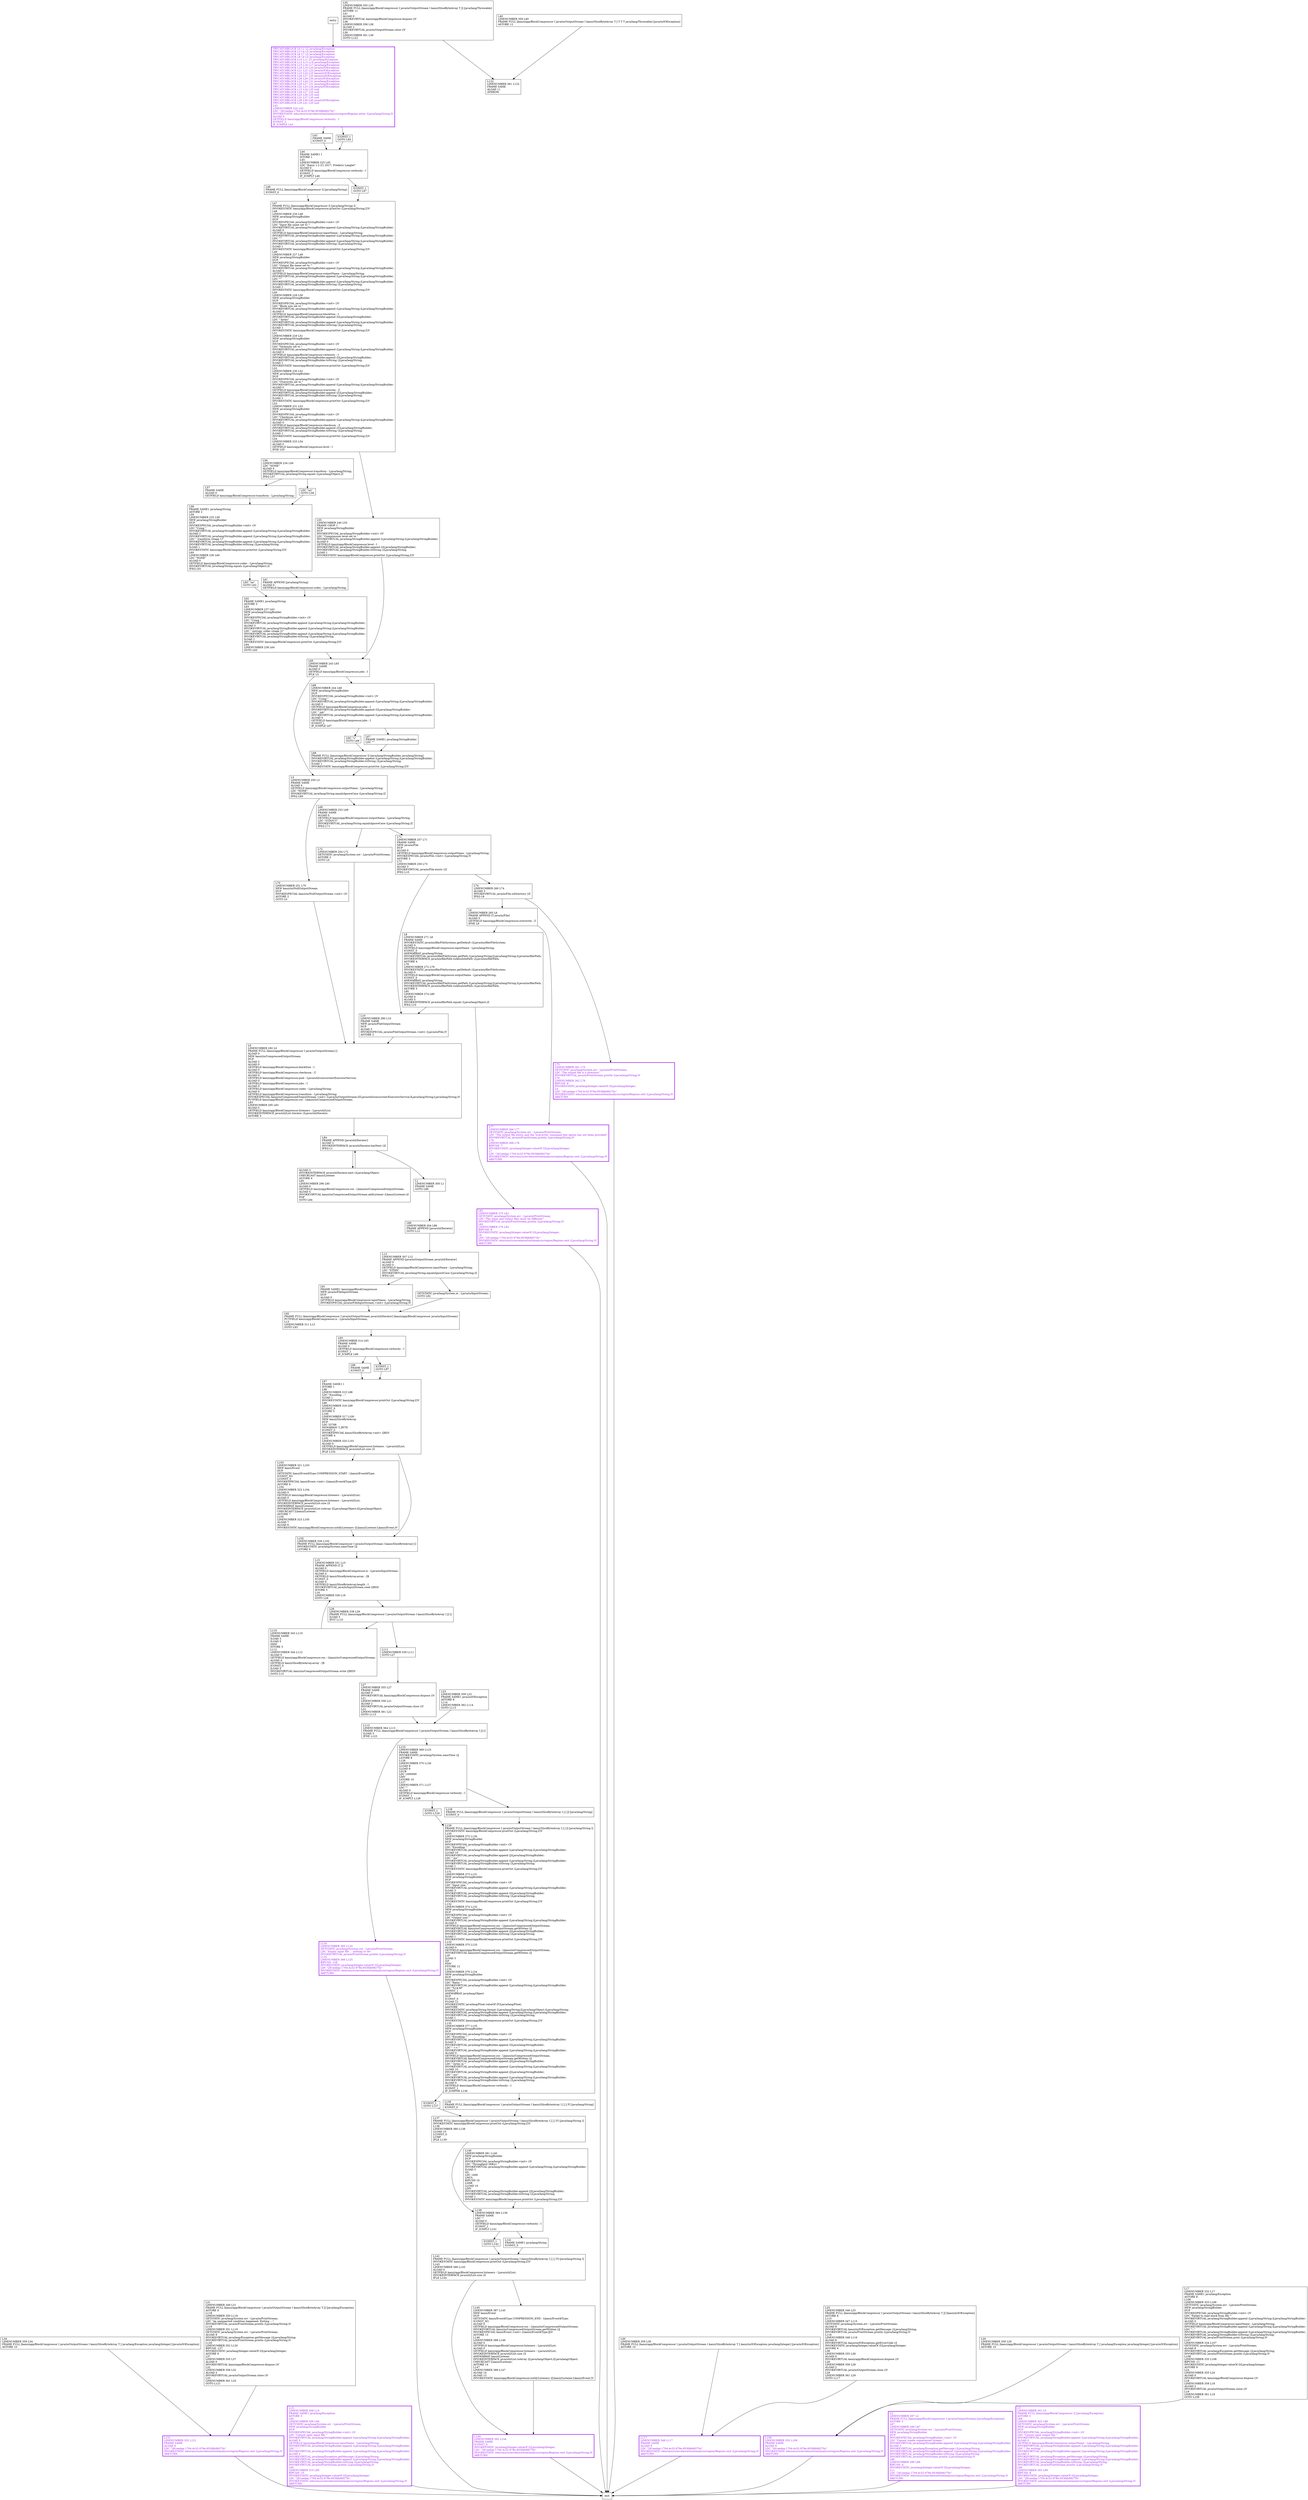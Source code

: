 digraph call {
node [shape=record];
116665867 [label="L93\lLINENUMBER 314 L93\lFRAME SAME\lALOAD 0\lGETFIELD kanzi/app/BlockCompressor.verbosity : I\lICONST_1\lIF_ICMPLE L96\l"];
982090431 [label="ICONST_1\lGOTO L129\l"];
416364735 [label="L57\lFRAME SAME\lALOAD 0\lGETFIELD kanzi/app/BlockCompressor.transform : Ljava/lang/String;\l"];
2135217457 [label="L58\lFRAME SAME1 java/lang/String\lASTORE 2\lL59\lLINENUMBER 235 L59\lNEW java/lang/StringBuilder\lDUP\lINVOKESPECIAL java/lang/StringBuilder.\<init\> ()V\lLDC \"Using \"\lINVOKEVIRTUAL java/lang/StringBuilder.append (Ljava/lang/String;)Ljava/lang/StringBuilder;\lALOAD 2\lINVOKEVIRTUAL java/lang/StringBuilder.append (Ljava/lang/String;)Ljava/lang/StringBuilder;\lLDC \" transform (stage 1)\"\lINVOKEVIRTUAL java/lang/StringBuilder.append (Ljava/lang/String;)Ljava/lang/StringBuilder;\lINVOKEVIRTUAL java/lang/StringBuilder.toString ()Ljava/lang/String;\lILOAD 1\lINVOKESTATIC kanzi/app/BlockCompressor.printOut (Ljava/lang/String;Z)V\lL60\lLINENUMBER 236 L60\lLDC \"NONE\"\lALOAD 0\lGETFIELD kanzi/app/BlockCompressor.codec : Ljava/lang/String;\lINVOKEVIRTUAL java/lang/String.equals (Ljava/lang/Object;)Z\lIFEQ L61\l"];
1427368646 [label="L91\lFRAME SAME1 kanzi/app/BlockCompressor\lNEW java/io/FileInputStream\lDUP\lALOAD 0\lGETFIELD kanzi/app/BlockCompressor.inputName : Ljava/lang/String;\lINVOKESPECIAL java/io/FileInputStream.\<init\> (Ljava/lang/String;)V\l"];
471392230 [label="LDC \"s\"\lGOTO L68\l"];
135089700 [label="L129\lFRAME FULL [kanzi/app/BlockCompressor I java/io/OutputStream I kanzi/SliceByteArray I J J J] [java/lang/String I]\lINVOKESTATIC kanzi/app/BlockCompressor.printOut (Ljava/lang/String;Z)V\lL130\lLINENUMBER 372 L130\lNEW java/lang/StringBuilder\lDUP\lINVOKESPECIAL java/lang/StringBuilder.\<init\> ()V\lLDC \"Encoding:          \"\lINVOKEVIRTUAL java/lang/StringBuilder.append (Ljava/lang/String;)Ljava/lang/StringBuilder;\lLLOAD 10\lINVOKEVIRTUAL java/lang/StringBuilder.append (J)Ljava/lang/StringBuilder;\lLDC \" ms\"\lINVOKEVIRTUAL java/lang/StringBuilder.append (Ljava/lang/String;)Ljava/lang/StringBuilder;\lINVOKEVIRTUAL java/lang/StringBuilder.toString ()Ljava/lang/String;\lILOAD 1\lINVOKESTATIC kanzi/app/BlockCompressor.printOut (Ljava/lang/String;Z)V\lL131\lLINENUMBER 373 L131\lNEW java/lang/StringBuilder\lDUP\lINVOKESPECIAL java/lang/StringBuilder.\<init\> ()V\lLDC \"Input size:        \"\lINVOKEVIRTUAL java/lang/StringBuilder.append (Ljava/lang/String;)Ljava/lang/StringBuilder;\lILOAD 3\lINVOKEVIRTUAL java/lang/StringBuilder.append (I)Ljava/lang/StringBuilder;\lINVOKEVIRTUAL java/lang/StringBuilder.toString ()Ljava/lang/String;\lILOAD 1\lINVOKESTATIC kanzi/app/BlockCompressor.printOut (Ljava/lang/String;Z)V\lL132\lLINENUMBER 374 L132\lNEW java/lang/StringBuilder\lDUP\lINVOKESPECIAL java/lang/StringBuilder.\<init\> ()V\lLDC \"Output size:       \"\lINVOKEVIRTUAL java/lang/StringBuilder.append (Ljava/lang/String;)Ljava/lang/StringBuilder;\lALOAD 0\lGETFIELD kanzi/app/BlockCompressor.cos : Lkanzi/io/CompressedOutputStream;\lINVOKEVIRTUAL kanzi/io/CompressedOutputStream.getWritten ()J\lINVOKEVIRTUAL java/lang/StringBuilder.append (J)Ljava/lang/StringBuilder;\lINVOKEVIRTUAL java/lang/StringBuilder.toString ()Ljava/lang/String;\lILOAD 1\lINVOKESTATIC kanzi/app/BlockCompressor.printOut (Ljava/lang/String;Z)V\lL133\lLINENUMBER 375 L133\lALOAD 0\lGETFIELD kanzi/app/BlockCompressor.cos : Lkanzi/io/CompressedOutputStream;\lINVOKEVIRTUAL kanzi/io/CompressedOutputStream.getWritten ()J\lL2F\lILOAD 3\lI2F\lFDIV\lFSTORE 12\lL134\lLINENUMBER 376 L134\lNEW java/lang/StringBuilder\lDUP\lINVOKESPECIAL java/lang/StringBuilder.\<init\> ()V\lLDC \"Ratio:             \"\lINVOKEVIRTUAL java/lang/StringBuilder.append (Ljava/lang/String;)Ljava/lang/StringBuilder;\lLDC \"%1$.6f\"\lICONST_1\lANEWARRAY java/lang/Object\lDUP\lICONST_0\lFLOAD 12\lINVOKESTATIC java/lang/Float.valueOf (F)Ljava/lang/Float;\lAASTORE\lINVOKESTATIC java/lang/String.format (Ljava/lang/String;[Ljava/lang/Object;)Ljava/lang/String;\lINVOKEVIRTUAL java/lang/StringBuilder.append (Ljava/lang/String;)Ljava/lang/StringBuilder;\lINVOKEVIRTUAL java/lang/StringBuilder.toString ()Ljava/lang/String;\lILOAD 1\lINVOKESTATIC kanzi/app/BlockCompressor.printOut (Ljava/lang/String;Z)V\lL135\lLINENUMBER 377 L135\lNEW java/lang/StringBuilder\lDUP\lINVOKESPECIAL java/lang/StringBuilder.\<init\> ()V\lLDC \"Encoding: \"\lINVOKEVIRTUAL java/lang/StringBuilder.append (Ljava/lang/String;)Ljava/lang/StringBuilder;\lILOAD 3\lINVOKEVIRTUAL java/lang/StringBuilder.append (I)Ljava/lang/StringBuilder;\lLDC \" =\> \"\lINVOKEVIRTUAL java/lang/StringBuilder.append (Ljava/lang/String;)Ljava/lang/StringBuilder;\lALOAD 0\lGETFIELD kanzi/app/BlockCompressor.cos : Lkanzi/io/CompressedOutputStream;\lINVOKEVIRTUAL kanzi/io/CompressedOutputStream.getWritten ()J\lINVOKEVIRTUAL java/lang/StringBuilder.append (J)Ljava/lang/StringBuilder;\lLDC \" bytes in \"\lINVOKEVIRTUAL java/lang/StringBuilder.append (Ljava/lang/String;)Ljava/lang/StringBuilder;\lLLOAD 10\lINVOKEVIRTUAL java/lang/StringBuilder.append (J)Ljava/lang/StringBuilder;\lLDC \" ms\"\lINVOKEVIRTUAL java/lang/StringBuilder.append (Ljava/lang/String;)Ljava/lang/StringBuilder;\lINVOKEVIRTUAL java/lang/StringBuilder.toString ()Ljava/lang/String;\lALOAD 0\lGETFIELD kanzi/app/BlockCompressor.verbosity : I\lICONST_1\lIF_ICMPNE L136\l"];
465651678 [label="L124\lLINENUMBER 365 L124\lGETSTATIC java/lang/System.out : Ljava/io/PrintStream;\lLDC \"Empty input file ... nothing to do\"\lINVOKEVIRTUAL java/io/PrintStream.println (Ljava/lang/String;)V\lL125\lLINENUMBER 366 L125\lBIPUSH -128\lINVOKESTATIC java/lang/Integer.valueOf (I)Ljava/lang/Integer;\lLDC \"281eedaa-1704-4c32-978e-953fdb99270c\"\lINVOKESTATIC edu/cmu/cs/mvelezce/tool/analysis/region/Regions.exit (Ljava/lang/String;)V\lARETURN\l"];
845741647 [label="L6\lLINENUMBER 265 L6\lFRAME APPEND [T java/io/File]\lALOAD 0\lGETFIELD kanzi/app/BlockCompressor.overwrite : Z\lIFNE L8\l"];
576453194 [label="L10\lLINENUMBER 280 L10\lFRAME SAME\lNEW java/io/FileOutputStream\lDUP\lALOAD 3\lINVOKESPECIAL java/io/FileOutputStream.\<init\> (Ljava/io/File;)V\lASTORE 2\l"];
924714355 [label="L86\lLINENUMBER 304 L86\lFRAME APPEND [java/util/Iterator]\lGOTO L12\l"];
1671510498 [label="L144\lLINENUMBER 392 L144\lFRAME SAME\lICONST_0\lINVOKESTATIC java/lang/Integer.valueOf (I)Ljava/lang/Integer;\lLDC \"281eedaa-1704-4c32-978e-953fdb99270c\"\lINVOKESTATIC edu/cmu/cs/mvelezce/tool/analysis/region/Regions.exit (Ljava/lang/String;)V\lARETURN\l"];
579499516 [label="L8\lLINENUMBER 271 L8\lFRAME SAME\lINVOKESTATIC java/nio/file/FileSystems.getDefault ()Ljava/nio/file/FileSystem;\lALOAD 0\lGETFIELD kanzi/app/BlockCompressor.inputName : Ljava/lang/String;\lICONST_0\lANEWARRAY java/lang/String\lINVOKEVIRTUAL java/nio/file/FileSystem.getPath (Ljava/lang/String;[Ljava/lang/String;)Ljava/nio/file/Path;\lINVOKEINTERFACE java/nio/file/Path.toAbsolutePath ()Ljava/nio/file/Path;\lASTORE 4\lL79\lLINENUMBER 272 L79\lINVOKESTATIC java/nio/file/FileSystems.getDefault ()Ljava/nio/file/FileSystem;\lALOAD 0\lGETFIELD kanzi/app/BlockCompressor.outputName : Ljava/lang/String;\lICONST_0\lANEWARRAY java/lang/String\lINVOKEVIRTUAL java/nio/file/FileSystem.getPath (Ljava/lang/String;[Ljava/lang/String;)Ljava/nio/file/Path;\lINVOKEINTERFACE java/nio/file/Path.toAbsolutePath ()Ljava/nio/file/Path;\lASTORE 5\lL80\lLINENUMBER 274 L80\lALOAD 4\lALOAD 5\lINVOKEINTERFACE java/nio/file/Path.equals (Ljava/lang/Object;)Z\lIFEQ L10\l"];
416196287 [label="L72\lLINENUMBER 254 L72\lGETSTATIC java/lang/System.out : Ljava/io/PrintStream;\lASTORE 2\lGOTO L0\l"];
1284531423 [label="L110\lLINENUMBER 343 L110\lFRAME SAME\lILOAD 3\lILOAD 5\lIADD\lISTORE 3\lL112\lLINENUMBER 344 L112\lALOAD 0\lGETFIELD kanzi/app/BlockCompressor.cos : Lkanzi/io/CompressedOutputStream;\lALOAD 4\lGETFIELD kanzi/SliceByteArray.array : [B\lICONST_0\lILOAD 5\lINVOKEVIRTUAL kanzi/io/CompressedOutputStream.write ([BII)V\lGOTO L15\l"];
1024242807 [label="L43\lFRAME SAME\lICONST_0\l"];
1110380572 [label="L70\lLINENUMBER 251 L70\lNEW kanzi/io/NullOutputStream\lDUP\lINVOKESPECIAL kanzi/io/NullOutputStream.\<init\> ()V\lASTORE 2\lGOTO L0\l"];
979544456 [label="L121\lLINENUMBER 352 L121\lFRAME SAME\lALOAD 9\lLDC \"281eedaa-1704-4c32-978e-953fdb99270c\"\lINVOKESTATIC edu/cmu/cs/mvelezce/tool/analysis/region/Regions.exit (Ljava/lang/String;)V\lARETURN\l"];
1285543207 [label="L123\lLINENUMBER 369 L123\lFRAME SAME\lINVOKESTATIC java/lang/System.nanoTime ()J\lLSTORE 8\lL126\lLINENUMBER 370 L126\lLLOAD 8\lLLOAD 6\lLSUB\lLDC 1000000\lLDIV\lLSTORE 10\lL127\lLINENUMBER 371 L127\lLDC \"\"\lALOAD 0\lGETFIELD kanzi/app/BlockCompressor.verbosity : I\lICONST_1\lIF_ICMPLT L128\l"];
1772839097 [label="L142\lFRAME FULL [kanzi/app/BlockCompressor I java/io/OutputStream I kanzi/SliceByteArray I J J J F] [java/lang/String I]\lINVOKESTATIC kanzi/app/BlockCompressor.printOut (Ljava/lang/String;Z)V\lL143\lLINENUMBER 386 L143\lALOAD 0\lGETFIELD kanzi/app/BlockCompressor.listeners : Ljava/util/List;\lINVOKEINTERFACE java/util/List.size ()I\lIFLE L144\l"];
361646664 [label="L103\lLINENUMBER 321 L103\lNEW kanzi/Event\lDUP\lGETSTATIC kanzi/Event$Type.COMPRESSION_START : Lkanzi/Event$Type;\lICONST_M1\lLCONST_0\lINVOKESPECIAL kanzi/Event.\<init\> (Lkanzi/Event$Type;IJ)V\lASTORE 6\lL104\lLINENUMBER 322 L104\lALOAD 0\lGETFIELD kanzi/app/BlockCompressor.listeners : Ljava/util/List;\lALOAD 0\lGETFIELD kanzi/app/BlockCompressor.listeners : Ljava/util/List;\lINVOKEINTERFACE java/util/List.size ()I\lANEWARRAY kanzi/Listener\lINVOKEINTERFACE java/util/List.toArray ([Ljava/lang/Object;)[Ljava/lang/Object;\lCHECKCAST [Lkanzi/Listener;\lASTORE 7\lL105\lLINENUMBER 323 L105\lALOAD 7\lALOAD 6\lINVOKESTATIC kanzi/app/BlockCompressor.notifyListeners ([Lkanzi/Listener;Lkanzi/Event;)V\l"];
2079051927 [label="L69\lLINENUMBER 253 L69\lFRAME SAME\lALOAD 0\lGETFIELD kanzi/app/BlockCompressor.outputName : Ljava/lang/String;\lLDC \"STDOUT\"\lINVOKEVIRTUAL java/lang/String.equalsIgnoreCase (Ljava/lang/String;)Z\lIFEQ L71\l"];
1765132220 [label="L56\lLINENUMBER 234 L56\lLDC \"NONE\"\lALOAD 0\lGETFIELD kanzi/app/BlockCompressor.transform : Ljava/lang/String;\lINVOKEVIRTUAL java/lang/String.equals (Ljava/lang/Object;)Z\lIFEQ L57\l"];
880122156 [label="ICONST_1\lGOTO L44\l"];
1032103664 [label="L71\lLINENUMBER 257 L71\lFRAME SAME\lNEW java/io/File\lDUP\lALOAD 0\lGETFIELD kanzi/app/BlockCompressor.outputName : Ljava/lang/String;\lINVOKESPECIAL java/io/File.\<init\> (Ljava/lang/String;)V\lASTORE 3\lL73\lLINENUMBER 259 L73\lALOAD 3\lINVOKEVIRTUAL java/io/File.exists ()Z\lIFEQ L10\l"];
1200196520 [label="L96\lFRAME SAME\lICONST_0\l"];
687399616 [label="L44\lFRAME SAME1 I\lISTORE 1\lL45\lLINENUMBER 225 L45\lLDC \"Kanzi 1.2 (C) 2017,  Frederic Langlet\"\lALOAD 0\lGETFIELD kanzi/app/BlockCompressor.verbosity : I\lICONST_1\lIF_ICMPLT L46\l"];
942805001 [label="L3\lLINENUMBER 250 L3\lFRAME SAME\lALOAD 0\lGETFIELD kanzi/app/BlockCompressor.outputName : Ljava/lang/String;\lLDC \"NONE\"\lINVOKEVIRTUAL java/lang/String.equalsIgnoreCase (Ljava/lang/String;)Z\lIFEQ L69\l"];
717455041 [label="L74\lLINENUMBER 260 L74\lALOAD 3\lINVOKEVIRTUAL java/io/File.isDirectory ()Z\lIFEQ L6\l"];
207864013 [label="L26\lLINENUMBER 338 L26\lFRAME FULL [kanzi/app/BlockCompressor I java/io/OutputStream I kanzi/SliceByteArray I J] []\lILOAD 5\lIFGT L110\l"];
1399565554 [label="L122\lLINENUMBER 361 L122\lFRAME SAME\lALOAD 11\lATHROW\l"];
1634407108 [label="L67\lFRAME SAME1 java/lang/StringBuilder\lLDC \"\"\l"];
1270575284 [label="L30\lLINENUMBER 359 L30\lFRAME FULL [kanzi/app/BlockCompressor I java/io/OutputStream I kanzi/SliceByteArray T J kanzi/io/IOException java/lang/Integer] [java/io/IOException]\lASTORE 10\l"];
1634153480 [label="L137\lFRAME FULL [kanzi/app/BlockCompressor I java/io/OutputStream I kanzi/SliceByteArray I J J J F] [java/lang/String I]\lINVOKESTATIC kanzi/app/BlockCompressor.printOut (Ljava/lang/String;Z)V\lL138\lLINENUMBER 380 L138\lLLOAD 10\lLCONST_0\lLCMP\lIFLE L139\l"];
672545864 [label="ICONST_1\lGOTO L97\l"];
1492465267 [label="L84\lFRAME APPEND [java/util/Iterator]\lALOAD 3\lINVOKEINTERFACE java/util/Iterator.hasNext ()Z\lIFEQ L1\l"];
1592242790 [label="L20\lLINENUMBER 359 L20\lFRAME FULL [kanzi/app/BlockCompressor I java/io/OutputStream I kanzi/SliceByteArray T J java/lang/Exception java/lang/Integer] [java/io/IOException]\lASTORE 10\l"];
386781228 [label="ICONST_1\lGOTO L137\l"];
1283170761 [label="L14\lLINENUMBER 308 L14\lFRAME SAME1 java/lang/Exception\lASTORE 3\lL94\lLINENUMBER 309 L94\lGETSTATIC java/lang/System.err : Ljava/io/PrintStream;\lNEW java/lang/StringBuilder\lDUP\lINVOKESPECIAL java/lang/StringBuilder.\<init\> ()V\lLDC \"Cannot open input file '\"\lINVOKEVIRTUAL java/lang/StringBuilder.append (Ljava/lang/String;)Ljava/lang/StringBuilder;\lALOAD 0\lGETFIELD kanzi/app/BlockCompressor.inputName : Ljava/lang/String;\lINVOKEVIRTUAL java/lang/StringBuilder.append (Ljava/lang/String;)Ljava/lang/StringBuilder;\lLDC \"': \"\lINVOKEVIRTUAL java/lang/StringBuilder.append (Ljava/lang/String;)Ljava/lang/StringBuilder;\lALOAD 3\lINVOKEVIRTUAL java/lang/Exception.getMessage ()Ljava/lang/String;\lINVOKEVIRTUAL java/lang/StringBuilder.append (Ljava/lang/String;)Ljava/lang/StringBuilder;\lINVOKEVIRTUAL java/lang/StringBuilder.toString ()Ljava/lang/String;\lINVOKEVIRTUAL java/io/PrintStream.println (Ljava/lang/String;)V\lL95\lLINENUMBER 310 L95\lBIPUSH -10\lINVOKESTATIC java/lang/Integer.valueOf (I)Ljava/lang/Integer;\lLDC \"281eedaa-1704-4c32-978e-953fdb99270c\"\lINVOKESTATIC edu/cmu/cs/mvelezce/tool/analysis/region/Regions.exit (Ljava/lang/String;)V\lARETURN\l"];
1634031645 [label="L113\lLINENUMBER 364 L113\lFRAME FULL [kanzi/app/BlockCompressor I java/io/OutputStream I kanzi/SliceByteArray I J] []\lILOAD 3\lIFNE L123\l"];
297020970 [label="L34\lLINENUMBER 359 L34\lFRAME FULL [kanzi/app/BlockCompressor I java/io/OutputStream I kanzi/SliceByteArray T J java/lang/Exception java/lang/Integer] [java/io/IOException]\lASTORE 10\l"];
1666622675 [label="L12\lLINENUMBER 307 L12\lFRAME APPEND [java/io/OutputStream java/util/Iterator]\lALOAD 0\lALOAD 0\lGETFIELD kanzi/app/BlockCompressor.inputName : Ljava/lang/String;\lLDC \"STDIN\"\lINVOKEVIRTUAL java/lang/String.equalsIgnoreCase (Ljava/lang/String;)Z\lIFEQ L91\l"];
592155892 [label="ICONST_1\lGOTO L142\l"];
1389944418 [label="L46\lFRAME FULL [kanzi/app/BlockCompressor I] [java/lang/String]\lICONST_0\l"];
365126760 [label="L128\lFRAME FULL [kanzi/app/BlockCompressor I java/io/OutputStream I kanzi/SliceByteArray I J J J] [java/lang/String]\lICONST_0\l"];
963120716 [label="L145\lLINENUMBER 387 L145\lNEW kanzi/Event\lDUP\lGETSTATIC kanzi/Event$Type.COMPRESSION_END : Lkanzi/Event$Type;\lICONST_M1\lALOAD 0\lGETFIELD kanzi/app/BlockCompressor.cos : Lkanzi/io/CompressedOutputStream;\lINVOKEVIRTUAL kanzi/io/CompressedOutputStream.getWritten ()J\lINVOKESPECIAL kanzi/Event.\<init\> (Lkanzi/Event$Type;IJ)V\lASTORE 13\lL146\lLINENUMBER 388 L146\lALOAD 0\lGETFIELD kanzi/app/BlockCompressor.listeners : Ljava/util/List;\lALOAD 0\lGETFIELD kanzi/app/BlockCompressor.listeners : Ljava/util/List;\lINVOKEINTERFACE java/util/List.size ()I\lANEWARRAY kanzi/Listener\lINVOKEINTERFACE java/util/List.toArray ([Ljava/lang/Object;)[Ljava/lang/Object;\lCHECKCAST [Lkanzi/Listener;\lASTORE 14\lL147\lLINENUMBER 389 L147\lALOAD 14\lALOAD 13\lINVOKESTATIC kanzi/app/BlockCompressor.notifyListeners ([Lkanzi/Listener;Lkanzi/Event;)V\l"];
58276462 [label="L139\lLINENUMBER 384 L139\lFRAME SAME\lLDC \"\"\lALOAD 0\lGETFIELD kanzi/app/BlockCompressor.verbosity : I\lICONST_1\lIF_ICMPLT L141\l"];
902626804 [label="L31\lLINENUMBER 349 L31\lFRAME FULL [kanzi/app/BlockCompressor I java/io/OutputStream I kanzi/SliceByteArray T J] [java/lang/Exception]\lASTORE 8\lL118\lLINENUMBER 350 L118\lGETSTATIC java/lang/System.err : Ljava/io/PrintStream;\lLDC \"An unexpected condition happened. Exiting ...\"\lINVOKEVIRTUAL java/io/PrintStream.println (Ljava/lang/String;)V\lL119\lLINENUMBER 351 L119\lGETSTATIC java/lang/System.err : Ljava/io/PrintStream;\lALOAD 8\lINVOKEVIRTUAL java/lang/Exception.getMessage ()Ljava/lang/String;\lINVOKEVIRTUAL java/io/PrintStream.println (Ljava/lang/String;)V\lL120\lLINENUMBER 352 L120\lBIPUSH -127\lINVOKESTATIC java/lang/Integer.valueOf (I)Ljava/lang/Integer;\lASTORE 9\lL37\lLINENUMBER 355 L37\lALOAD 0\lINVOKEVIRTUAL kanzi/app/BlockCompressor.dispose ()V\lL32\lLINENUMBER 358 L32\lALOAD 2\lINVOKEVIRTUAL java/io/OutputStream.close ()V\lL33\lLINENUMBER 361 L33\lGOTO L121\l"];
425920332 [label="L136\lFRAME FULL [kanzi/app/BlockCompressor I java/io/OutputStream I kanzi/SliceByteArray I J J J F] [java/lang/String]\lICONST_0\l"];
512638942 [label="L92\lFRAME FULL [kanzi/app/BlockCompressor I java/io/OutputStream java/util/Iterator] [kanzi/app/BlockCompressor java/io/InputStream]\lPUTFIELD kanzi/app/BlockCompressor.is : Ljava/io/InputStream;\lL13\lLINENUMBER 311 L13\lGOTO L93\l"];
44110890 [label="L140\lLINENUMBER 381 L140\lNEW java/lang/StringBuilder\lDUP\lINVOKESPECIAL java/lang/StringBuilder.\<init\> ()V\lLDC \"Throughput (KB/s): \"\lINVOKEVIRTUAL java/lang/StringBuilder.append (Ljava/lang/String;)Ljava/lang/StringBuilder;\lILOAD 3\lI2L\lLDC 1000\lLMUL\lBIPUSH 10\lLSHR\lLLOAD 10\lLDIV\lINVOKEVIRTUAL java/lang/StringBuilder.append (J)Ljava/lang/StringBuilder;\lINVOKEVIRTUAL java/lang/StringBuilder.toString ()Ljava/lang/String;\lILOAD 1\lINVOKESTATIC kanzi/app/BlockCompressor.printOut (Ljava/lang/String;Z)V\l"];
688797228 [label="LDC \"no\"\lGOTO L62\l"];
1616248437 [label="L66\lLINENUMBER 244 L66\lNEW java/lang/StringBuilder\lDUP\lINVOKESPECIAL java/lang/StringBuilder.\<init\> ()V\lLDC \"Using \"\lINVOKEVIRTUAL java/lang/StringBuilder.append (Ljava/lang/String;)Ljava/lang/StringBuilder;\lALOAD 0\lGETFIELD kanzi/app/BlockCompressor.jobs : I\lINVOKEVIRTUAL java/lang/StringBuilder.append (I)Ljava/lang/StringBuilder;\lLDC \" job\"\lINVOKEVIRTUAL java/lang/StringBuilder.append (Ljava/lang/String;)Ljava/lang/StringBuilder;\lALOAD 0\lGETFIELD kanzi/app/BlockCompressor.jobs : I\lICONST_1\lIF_ICMPLE L67\l"];
782006157 [label="L15\lLINENUMBER 331 L15\lFRAME APPEND [T J]\lALOAD 0\lGETFIELD kanzi/app/BlockCompressor.is : Ljava/io/InputStream;\lALOAD 4\lGETFIELD kanzi/SliceByteArray.array : [B\lICONST_0\lALOAD 4\lGETFIELD kanzi/SliceByteArray.length : I\lINVOKEVIRTUAL java/io/InputStream.read ([BII)I\lISTORE 5\lL16\lLINENUMBER 336 L16\lGOTO L26\l"];
948692290 [label="L61\lFRAME APPEND [java/lang/String]\lALOAD 0\lGETFIELD kanzi/app/BlockCompressor.codec : Ljava/lang/String;\l"];
263576375 [label="L97\lFRAME SAME1 I\lISTORE 1\lL98\lLINENUMBER 315 L98\lLDC \"Encoding ...\"\lILOAD 1\lINVOKESTATIC kanzi/app/BlockCompressor.printOut (Ljava/lang/String;Z)V\lL99\lLINENUMBER 316 L99\lICONST_0\lISTORE 3\lL100\lLINENUMBER 317 L100\lNEW kanzi/SliceByteArray\lDUP\lLDC 32768\lNEWARRAY T_BYTE\lICONST_0\lINVOKESPECIAL kanzi/SliceByteArray.\<init\> ([BI)V\lASTORE 4\lL101\lLINENUMBER 320 L101\lALOAD 0\lGETFIELD kanzi/app/BlockCompressor.listeners : Ljava/util/List;\lINVOKEINTERFACE java/util/List.size ()I\lIFLE L102\l"];
113307636 [label="L62\lFRAME SAME1 java/lang/String\lASTORE 3\lL63\lLINENUMBER 237 L63\lNEW java/lang/StringBuilder\lDUP\lINVOKESPECIAL java/lang/StringBuilder.\<init\> ()V\lLDC \"Using \"\lINVOKEVIRTUAL java/lang/StringBuilder.append (Ljava/lang/String;)Ljava/lang/StringBuilder;\lALOAD 3\lINVOKEVIRTUAL java/lang/StringBuilder.append (Ljava/lang/String;)Ljava/lang/StringBuilder;\lLDC \" entropy codec (stage 2)\"\lINVOKEVIRTUAL java/lang/StringBuilder.append (Ljava/lang/String;)Ljava/lang/StringBuilder;\lINVOKEVIRTUAL java/lang/StringBuilder.toString ()Ljava/lang/String;\lILOAD 1\lINVOKESTATIC kanzi/app/BlockCompressor.printOut (Ljava/lang/String;Z)V\lL64\lLINENUMBER 238 L64\lGOTO L65\l"];
508647137 [label="L102\lLINENUMBER 326 L102\lFRAME FULL [kanzi/app/BlockCompressor I java/io/OutputStream I kanzi/SliceByteArray] []\lINVOKESTATIC java/lang/System.nanoTime ()J\lLSTORE 6\l"];
1610501603 [label="L75\lLINENUMBER 261 L75\lGETSTATIC java/lang/System.err : Ljava/io/PrintStream;\lLDC \"The output file is a directory\"\lINVOKEVIRTUAL java/io/PrintStream.println (Ljava/lang/String;)V\lL76\lLINENUMBER 262 L76\lBIPUSH -6\lINVOKESTATIC java/lang/Integer.valueOf (I)Ljava/lang/Integer;\lL4\lLDC \"281eedaa-1704-4c32-978e-953fdb99270c\"\lINVOKESTATIC edu/cmu/cs/mvelezce/tool/analysis/region/Regions.exit (Ljava/lang/String;)V\lARETURN\l"];
1558470074 [label="L23\lLINENUMBER 359 L23\lFRAME SAME1 java/io/IOException\lASTORE 8\lL114\lLINENUMBER 362 L114\lGOTO L113\l"];
170882882 [label="ICONST_1\lGOTO L47\l"];
872556084 [label="L68\lFRAME FULL [kanzi/app/BlockCompressor I] [java/lang/StringBuilder java/lang/String]\lINVOKEVIRTUAL java/lang/StringBuilder.append (Ljava/lang/String;)Ljava/lang/StringBuilder;\lINVOKEVIRTUAL java/lang/StringBuilder.toString ()Ljava/lang/String;\lILOAD 1\lINVOKESTATIC kanzi/app/BlockCompressor.printOut (Ljava/lang/String;Z)V\l"];
1717648562 [label="L81\lLINENUMBER 275 L81\lGETSTATIC java/lang/System.err : Ljava/io/PrintStream;\lLDC \"The input and output files must be different\"\lINVOKEVIRTUAL java/io/PrintStream.println (Ljava/lang/String;)V\lL82\lLINENUMBER 276 L82\lBIPUSH -8\lINVOKESTATIC java/lang/Integer.valueOf (I)Ljava/lang/Integer;\lL9\lLDC \"281eedaa-1704-4c32-978e-953fdb99270c\"\lINVOKESTATIC edu/cmu/cs/mvelezce/tool/analysis/region/Regions.exit (Ljava/lang/String;)V\lARETURN\l"];
982076890 [label="ALOAD 3\lINVOKEINTERFACE java/util/Iterator.next ()Ljava/lang/Object;\lCHECKCAST kanzi/Listener\lASTORE 4\lL85\lLINENUMBER 296 L85\lALOAD 0\lGETFIELD kanzi/app/BlockCompressor.cos : Lkanzi/io/CompressedOutputStream;\lALOAD 4\lINVOKEVIRTUAL kanzi/io/CompressedOutputStream.addListener (Lkanzi/Listener;)Z\lPOP\lGOTO L84\l"];
1272837320 [label="L1\lLINENUMBER 300 L1\lFRAME SAME\lGOTO L86\l"];
311112658 [label="L47\lFRAME FULL [kanzi/app/BlockCompressor I] [java/lang/String I]\lINVOKESTATIC kanzi/app/BlockCompressor.printOut (Ljava/lang/String;Z)V\lL48\lLINENUMBER 226 L48\lNEW java/lang/StringBuilder\lDUP\lINVOKESPECIAL java/lang/StringBuilder.\<init\> ()V\lLDC \"Input file name set to '\"\lINVOKEVIRTUAL java/lang/StringBuilder.append (Ljava/lang/String;)Ljava/lang/StringBuilder;\lALOAD 0\lGETFIELD kanzi/app/BlockCompressor.inputName : Ljava/lang/String;\lINVOKEVIRTUAL java/lang/StringBuilder.append (Ljava/lang/String;)Ljava/lang/StringBuilder;\lLDC \"'\"\lINVOKEVIRTUAL java/lang/StringBuilder.append (Ljava/lang/String;)Ljava/lang/StringBuilder;\lINVOKEVIRTUAL java/lang/StringBuilder.toString ()Ljava/lang/String;\lILOAD 1\lINVOKESTATIC kanzi/app/BlockCompressor.printOut (Ljava/lang/String;Z)V\lL49\lLINENUMBER 227 L49\lNEW java/lang/StringBuilder\lDUP\lINVOKESPECIAL java/lang/StringBuilder.\<init\> ()V\lLDC \"Output file name set to '\"\lINVOKEVIRTUAL java/lang/StringBuilder.append (Ljava/lang/String;)Ljava/lang/StringBuilder;\lALOAD 0\lGETFIELD kanzi/app/BlockCompressor.outputName : Ljava/lang/String;\lINVOKEVIRTUAL java/lang/StringBuilder.append (Ljava/lang/String;)Ljava/lang/StringBuilder;\lLDC \"'\"\lINVOKEVIRTUAL java/lang/StringBuilder.append (Ljava/lang/String;)Ljava/lang/StringBuilder;\lINVOKEVIRTUAL java/lang/StringBuilder.toString ()Ljava/lang/String;\lILOAD 1\lINVOKESTATIC kanzi/app/BlockCompressor.printOut (Ljava/lang/String;Z)V\lL50\lLINENUMBER 228 L50\lNEW java/lang/StringBuilder\lDUP\lINVOKESPECIAL java/lang/StringBuilder.\<init\> ()V\lLDC \"Block size set to \"\lINVOKEVIRTUAL java/lang/StringBuilder.append (Ljava/lang/String;)Ljava/lang/StringBuilder;\lALOAD 0\lGETFIELD kanzi/app/BlockCompressor.blockSize : I\lINVOKEVIRTUAL java/lang/StringBuilder.append (I)Ljava/lang/StringBuilder;\lLDC \" bytes\"\lINVOKEVIRTUAL java/lang/StringBuilder.append (Ljava/lang/String;)Ljava/lang/StringBuilder;\lINVOKEVIRTUAL java/lang/StringBuilder.toString ()Ljava/lang/String;\lILOAD 1\lINVOKESTATIC kanzi/app/BlockCompressor.printOut (Ljava/lang/String;Z)V\lL51\lLINENUMBER 229 L51\lNEW java/lang/StringBuilder\lDUP\lINVOKESPECIAL java/lang/StringBuilder.\<init\> ()V\lLDC \"Verbosity set to \"\lINVOKEVIRTUAL java/lang/StringBuilder.append (Ljava/lang/String;)Ljava/lang/StringBuilder;\lALOAD 0\lGETFIELD kanzi/app/BlockCompressor.verbosity : I\lINVOKEVIRTUAL java/lang/StringBuilder.append (I)Ljava/lang/StringBuilder;\lINVOKEVIRTUAL java/lang/StringBuilder.toString ()Ljava/lang/String;\lILOAD 1\lINVOKESTATIC kanzi/app/BlockCompressor.printOut (Ljava/lang/String;Z)V\lL52\lLINENUMBER 230 L52\lNEW java/lang/StringBuilder\lDUP\lINVOKESPECIAL java/lang/StringBuilder.\<init\> ()V\lLDC \"Overwrite set to \"\lINVOKEVIRTUAL java/lang/StringBuilder.append (Ljava/lang/String;)Ljava/lang/StringBuilder;\lALOAD 0\lGETFIELD kanzi/app/BlockCompressor.overwrite : Z\lINVOKEVIRTUAL java/lang/StringBuilder.append (Z)Ljava/lang/StringBuilder;\lINVOKEVIRTUAL java/lang/StringBuilder.toString ()Ljava/lang/String;\lILOAD 1\lINVOKESTATIC kanzi/app/BlockCompressor.printOut (Ljava/lang/String;Z)V\lL53\lLINENUMBER 231 L53\lNEW java/lang/StringBuilder\lDUP\lINVOKESPECIAL java/lang/StringBuilder.\<init\> ()V\lLDC \"Checksum set to \"\lINVOKEVIRTUAL java/lang/StringBuilder.append (Ljava/lang/String;)Ljava/lang/StringBuilder;\lALOAD 0\lGETFIELD kanzi/app/BlockCompressor.checksum : Z\lINVOKEVIRTUAL java/lang/StringBuilder.append (Z)Ljava/lang/StringBuilder;\lINVOKEVIRTUAL java/lang/StringBuilder.toString ()Ljava/lang/String;\lILOAD 1\lINVOKESTATIC kanzi/app/BlockCompressor.printOut (Ljava/lang/String;Z)V\lL54\lLINENUMBER 233 L54\lALOAD 0\lGETFIELD kanzi/app/BlockCompressor.level : I\lIFGE L55\l"];
5596435 [label="L117\lLINENUMBER 348 L117\lFRAME SAME\lALOAD 9\lLDC \"281eedaa-1704-4c32-978e-953fdb99270c\"\lINVOKESTATIC edu/cmu/cs/mvelezce/tool/analysis/region/Regions.exit (Ljava/lang/String;)V\lARETURN\l"];
962360079 [label="L109\lLINENUMBER 335 L109\lFRAME SAME\lALOAD 9\lLDC \"281eedaa-1704-4c32-978e-953fdb99270c\"\lINVOKESTATIC edu/cmu/cs/mvelezce/tool/analysis/region/Regions.exit (Ljava/lang/String;)V\lARETURN\l"];
18535032 [label="L35\lLINENUMBER 355 L35\lFRAME FULL [kanzi/app/BlockCompressor I java/io/OutputStream I kanzi/SliceByteArray T J] [java/lang/Throwable]\lASTORE 11\lL41\lALOAD 0\lINVOKEVIRTUAL kanzi/app/BlockCompressor.dispose ()V\lL38\lLINENUMBER 358 L38\lALOAD 2\lINVOKEVIRTUAL java/io/OutputStream.close ()V\lL39\lLINENUMBER 361 L39\lGOTO L122\l"];
1589941214 [label="TRYCATCHBLOCK L0 L1 L2 java/lang/Exception\lTRYCATCHBLOCK L3 L4 L5 java/lang/Exception\lTRYCATCHBLOCK L6 L7 L5 java/lang/Exception\lTRYCATCHBLOCK L8 L9 L5 java/lang/Exception\lTRYCATCHBLOCK L10 L11 L5 java/lang/Exception\lTRYCATCHBLOCK L12 L13 L14 java/lang/Exception\lTRYCATCHBLOCK L15 L16 L17 java/lang/Exception\lTRYCATCHBLOCK L18 L19 L20 java/io/IOException\lTRYCATCHBLOCK L21 L22 L23 java/io/IOException\lTRYCATCHBLOCK L15 L24 L25 kanzi/io/IOException\lTRYCATCHBLOCK L26 L27 L25 kanzi/io/IOException\lTRYCATCHBLOCK L28 L29 L30 java/io/IOException\lTRYCATCHBLOCK L15 L24 L31 java/lang/Exception\lTRYCATCHBLOCK L26 L27 L31 java/lang/Exception\lTRYCATCHBLOCK L32 L33 L34 java/io/IOException\lTRYCATCHBLOCK L15 L24 L35 null\lTRYCATCHBLOCK L26 L27 L35 null\lTRYCATCHBLOCK L25 L36 L35 null\lTRYCATCHBLOCK L31 L37 L35 null\lTRYCATCHBLOCK L38 L39 L40 java/io/IOException\lTRYCATCHBLOCK L35 L41 L35 null\lL42\lLINENUMBER 224 L42\lLDC \"281eedaa-1704-4c32-978e-953fdb99270c\"\lINVOKESTATIC edu/cmu/cs/mvelezce/tool/analysis/region/Regions.enter (Ljava/lang/String;)V\lALOAD 0\lGETFIELD kanzi/app/BlockCompressor.verbosity : I\lICONST_2\lIF_ICMPLE L43\l"];
331472108 [label="L2\lLINENUMBER 297 L2\lFRAME FULL [kanzi/app/BlockCompressor I java/io/OutputStream] [java/lang/Exception]\lASTORE 3\lL87\lLINENUMBER 298 L87\lGETSTATIC java/lang/System.err : Ljava/io/PrintStream;\lNEW java/lang/StringBuilder\lDUP\lINVOKESPECIAL java/lang/StringBuilder.\<init\> ()V\lLDC \"Cannot create compressed stream: \"\lINVOKEVIRTUAL java/lang/StringBuilder.append (Ljava/lang/String;)Ljava/lang/StringBuilder;\lALOAD 3\lINVOKEVIRTUAL java/lang/Exception.getMessage ()Ljava/lang/String;\lINVOKEVIRTUAL java/lang/StringBuilder.append (Ljava/lang/String;)Ljava/lang/StringBuilder;\lINVOKEVIRTUAL java/lang/StringBuilder.toString ()Ljava/lang/String;\lINVOKEVIRTUAL java/io/PrintStream.println (Ljava/lang/String;)V\lL88\lLINENUMBER 299 L88\lBIPUSH -4\lINVOKESTATIC java/lang/Integer.valueOf (I)Ljava/lang/Integer;\lL11\lLDC \"281eedaa-1704-4c32-978e-953fdb99270c\"\lINVOKESTATIC edu/cmu/cs/mvelezce/tool/analysis/region/Regions.exit (Ljava/lang/String;)V\lARETURN\l"];
308363364 [label="L5\lLINENUMBER 301 L5\lFRAME FULL [kanzi/app/BlockCompressor I] [java/lang/Exception]\lASTORE 3\lL89\lLINENUMBER 302 L89\lGETSTATIC java/lang/System.err : Ljava/io/PrintStream;\lNEW java/lang/StringBuilder\lDUP\lINVOKESPECIAL java/lang/StringBuilder.\<init\> ()V\lLDC \"Cannot open output file '\"\lINVOKEVIRTUAL java/lang/StringBuilder.append (Ljava/lang/String;)Ljava/lang/StringBuilder;\lALOAD 0\lGETFIELD kanzi/app/BlockCompressor.outputName : Ljava/lang/String;\lINVOKEVIRTUAL java/lang/StringBuilder.append (Ljava/lang/String;)Ljava/lang/StringBuilder;\lLDC \"' for writing: \"\lINVOKEVIRTUAL java/lang/StringBuilder.append (Ljava/lang/String;)Ljava/lang/StringBuilder;\lALOAD 3\lINVOKEVIRTUAL java/lang/Exception.getMessage ()Ljava/lang/String;\lINVOKEVIRTUAL java/lang/StringBuilder.append (Ljava/lang/String;)Ljava/lang/StringBuilder;\lINVOKEVIRTUAL java/lang/StringBuilder.toString ()Ljava/lang/String;\lINVOKEVIRTUAL java/io/PrintStream.println (Ljava/lang/String;)V\lL90\lLINENUMBER 303 L90\lBIPUSH -8\lINVOKESTATIC java/lang/Integer.valueOf (I)Ljava/lang/Integer;\lLDC \"281eedaa-1704-4c32-978e-953fdb99270c\"\lINVOKESTATIC edu/cmu/cs/mvelezce/tool/analysis/region/Regions.exit (Ljava/lang/String;)V\lARETURN\l"];
395658558 [label="L111\lLINENUMBER 339 L111\lGOTO L27\l"];
1401916884 [label="LDC \"no\"\lGOTO L58\l"];
758042133 [label="L17\lLINENUMBER 332 L17\lFRAME SAME1 java/lang/Exception\lASTORE 8\lL106\lLINENUMBER 333 L106\lGETSTATIC java/lang/System.err : Ljava/io/PrintStream;\lNEW java/lang/StringBuilder\lDUP\lINVOKESPECIAL java/lang/StringBuilder.\<init\> ()V\lLDC \"Failed to read block from file '\"\lINVOKEVIRTUAL java/lang/StringBuilder.append (Ljava/lang/String;)Ljava/lang/StringBuilder;\lALOAD 0\lGETFIELD kanzi/app/BlockCompressor.inputName : Ljava/lang/String;\lINVOKEVIRTUAL java/lang/StringBuilder.append (Ljava/lang/String;)Ljava/lang/StringBuilder;\lLDC \"': \"\lINVOKEVIRTUAL java/lang/StringBuilder.append (Ljava/lang/String;)Ljava/lang/StringBuilder;\lINVOKEVIRTUAL java/lang/StringBuilder.toString ()Ljava/lang/String;\lINVOKEVIRTUAL java/io/PrintStream.print (Ljava/lang/String;)V\lL107\lLINENUMBER 334 L107\lGETSTATIC java/lang/System.err : Ljava/io/PrintStream;\lALOAD 8\lINVOKEVIRTUAL java/lang/Exception.getMessage ()Ljava/lang/String;\lINVOKEVIRTUAL java/io/PrintStream.println (Ljava/lang/String;)V\lL108\lLINENUMBER 335 L108\lBIPUSH -11\lINVOKESTATIC java/lang/Integer.valueOf (I)Ljava/lang/Integer;\lASTORE 9\lL24\lLINENUMBER 355 L24\lALOAD 0\lINVOKEVIRTUAL kanzi/app/BlockCompressor.dispose ()V\lL18\lLINENUMBER 358 L18\lALOAD 2\lINVOKEVIRTUAL java/io/OutputStream.close ()V\lL19\lLINENUMBER 361 L19\lGOTO L109\l"];
2069113058 [label="L141\lFRAME SAME1 java/lang/String\lICONST_0\l"];
412225616 [label="L0\lLINENUMBER 292 L0\lFRAME FULL [kanzi/app/BlockCompressor I java/io/OutputStream] []\lALOAD 0\lNEW kanzi/io/CompressedOutputStream\lDUP\lALOAD 2\lALOAD 0\lGETFIELD kanzi/app/BlockCompressor.blockSize : I\lALOAD 0\lGETFIELD kanzi/app/BlockCompressor.checksum : Z\lALOAD 0\lGETFIELD kanzi/app/BlockCompressor.pool : Ljava/util/concurrent/ExecutorService;\lALOAD 0\lGETFIELD kanzi/app/BlockCompressor.jobs : I\lALOAD 0\lGETFIELD kanzi/app/BlockCompressor.codec : Ljava/lang/String;\lALOAD 0\lGETFIELD kanzi/app/BlockCompressor.transform : Ljava/lang/String;\lINVOKESPECIAL kanzi/io/CompressedOutputStream.\<init\> (Ljava/io/OutputStream;IZLjava/util/concurrent/ExecutorService;ILjava/lang/String;Ljava/lang/String;)V\lPUTFIELD kanzi/app/BlockCompressor.cos : Lkanzi/io/CompressedOutputStream;\lL83\lLINENUMBER 295 L83\lALOAD 0\lGETFIELD kanzi/app/BlockCompressor.listeners : Ljava/util/List;\lINVOKEINTERFACE java/util/List.iterator ()Ljava/util/Iterator;\lASTORE 3\l"];
1292605640 [label="L27\lLINENUMBER 355 L27\lFRAME SAME\lALOAD 0\lINVOKEVIRTUAL kanzi/app/BlockCompressor.dispose ()V\lL21\lLINENUMBER 358 L21\lALOAD 2\lINVOKEVIRTUAL java/io/OutputStream.close ()V\lL22\lLINENUMBER 361 L22\lGOTO L113\l"];
1210612276 [label="GETSTATIC java/lang/System.in : Ljava/io/InputStream;\lGOTO L92\l"];
2106211745 [label="L55\lLINENUMBER 240 L55\lFRAME CHOP 1\lNEW java/lang/StringBuilder\lDUP\lINVOKESPECIAL java/lang/StringBuilder.\<init\> ()V\lLDC \"Compression level set to \"\lINVOKEVIRTUAL java/lang/StringBuilder.append (Ljava/lang/String;)Ljava/lang/StringBuilder;\lALOAD 0\lGETFIELD kanzi/app/BlockCompressor.level : I\lINVOKEVIRTUAL java/lang/StringBuilder.append (I)Ljava/lang/StringBuilder;\lINVOKEVIRTUAL java/lang/StringBuilder.toString ()Ljava/lang/String;\lILOAD 1\lINVOKESTATIC kanzi/app/BlockCompressor.printOut (Ljava/lang/String;Z)V\l"];
1609846592 [label="L65\lLINENUMBER 243 L65\lFRAME SAME\lALOAD 0\lGETFIELD kanzi/app/BlockCompressor.jobs : I\lIFLE L3\l"];
319697434 [label="L77\lLINENUMBER 266 L77\lGETSTATIC java/lang/System.err : Ljava/io/PrintStream;\lLDC \"The output file exists and the 'overwrite' command line option has not been provided\"\lINVOKEVIRTUAL java/io/PrintStream.println (Ljava/lang/String;)V\lL78\lLINENUMBER 268 L78\lBIPUSH -7\lINVOKESTATIC java/lang/Integer.valueOf (I)Ljava/lang/Integer;\lL7\lLDC \"281eedaa-1704-4c32-978e-953fdb99270c\"\lINVOKESTATIC edu/cmu/cs/mvelezce/tool/analysis/region/Regions.exit (Ljava/lang/String;)V\lARETURN\l"];
2087346686 [label="L40\lLINENUMBER 359 L40\lFRAME FULL [kanzi/app/BlockCompressor I java/io/OutputStream I kanzi/SliceByteArray T J T T T java/lang/Throwable] [java/io/IOException]\lASTORE 12\l"];
1303921462 [label="L25\lLINENUMBER 346 L25\lFRAME FULL [kanzi/app/BlockCompressor I java/io/OutputStream I kanzi/SliceByteArray T J] [kanzi/io/IOException]\lASTORE 8\lL115\lLINENUMBER 347 L115\lGETSTATIC java/lang/System.err : Ljava/io/PrintStream;\lALOAD 8\lINVOKEVIRTUAL kanzi/io/IOException.getMessage ()Ljava/lang/String;\lINVOKEVIRTUAL java/io/PrintStream.println (Ljava/lang/String;)V\lL116\lLINENUMBER 348 L116\lALOAD 8\lINVOKEVIRTUAL kanzi/io/IOException.getErrorCode ()I\lINVOKESTATIC java/lang/Integer.valueOf (I)Ljava/lang/Integer;\lASTORE 9\lL36\lLINENUMBER 355 L36\lALOAD 0\lINVOKEVIRTUAL kanzi/app/BlockCompressor.dispose ()V\lL28\lLINENUMBER 358 L28\lALOAD 2\lINVOKEVIRTUAL java/io/OutputStream.close ()V\lL29\lLINENUMBER 361 L29\lGOTO L117\l"];
entry;
exit;
116665867 -> 1200196520;
116665867 -> 672545864;
982090431 -> 135089700;
416364735 -> 2135217457;
2135217457 -> 948692290;
2135217457 -> 688797228;
1427368646 -> 512638942;
471392230 -> 872556084;
135089700 -> 386781228;
135089700 -> 425920332;
465651678 -> exit;
845741647 -> 579499516;
845741647 -> 319697434;
576453194 -> 412225616;
924714355 -> 1666622675;
1671510498 -> exit;
579499516 -> 576453194;
579499516 -> 1717648562;
416196287 -> 412225616;
1284531423 -> 782006157;
1024242807 -> 687399616;
1110380572 -> 412225616;
979544456 -> exit;
1285543207 -> 982090431;
1285543207 -> 365126760;
1772839097 -> 1671510498;
1772839097 -> 963120716;
361646664 -> 508647137;
2079051927 -> 416196287;
2079051927 -> 1032103664;
1765132220 -> 1401916884;
1765132220 -> 416364735;
880122156 -> 687399616;
1032103664 -> 576453194;
1032103664 -> 717455041;
1200196520 -> 263576375;
687399616 -> 1389944418;
687399616 -> 170882882;
entry -> 1589941214;
942805001 -> 2079051927;
942805001 -> 1110380572;
717455041 -> 845741647;
717455041 -> 1610501603;
207864013 -> 395658558;
207864013 -> 1284531423;
1634407108 -> 872556084;
1270575284 -> 5596435;
1634153480 -> 44110890;
1634153480 -> 58276462;
672545864 -> 263576375;
1492465267 -> 982076890;
1492465267 -> 1272837320;
1592242790 -> 962360079;
386781228 -> 1634153480;
1283170761 -> exit;
1634031645 -> 1285543207;
1634031645 -> 465651678;
297020970 -> 979544456;
1666622675 -> 1427368646;
1666622675 -> 1210612276;
592155892 -> 1772839097;
1389944418 -> 311112658;
365126760 -> 135089700;
963120716 -> 1671510498;
58276462 -> 2069113058;
58276462 -> 592155892;
902626804 -> 979544456;
425920332 -> 1634153480;
512638942 -> 116665867;
44110890 -> 58276462;
688797228 -> 113307636;
1616248437 -> 471392230;
1616248437 -> 1634407108;
782006157 -> 207864013;
948692290 -> 113307636;
263576375 -> 361646664;
263576375 -> 508647137;
113307636 -> 1609846592;
508647137 -> 782006157;
1610501603 -> exit;
1558470074 -> 1634031645;
170882882 -> 311112658;
872556084 -> 942805001;
1717648562 -> exit;
982076890 -> 1492465267;
1272837320 -> 924714355;
311112658 -> 1765132220;
311112658 -> 2106211745;
5596435 -> exit;
962360079 -> exit;
18535032 -> 1399565554;
1589941214 -> 1024242807;
1589941214 -> 880122156;
331472108 -> exit;
308363364 -> exit;
395658558 -> 1292605640;
1401916884 -> 2135217457;
758042133 -> 962360079;
2069113058 -> 1772839097;
412225616 -> 1492465267;
1292605640 -> 1634031645;
1210612276 -> 512638942;
2106211745 -> 1609846592;
1609846592 -> 942805001;
1609846592 -> 1616248437;
319697434 -> exit;
2087346686 -> 1399565554;
1303921462 -> 5596435;
962360079[fontcolor="purple", penwidth=3, color="purple"];
1589941214[fontcolor="purple", penwidth=3, color="purple"];
331472108[fontcolor="purple", penwidth=3, color="purple"];
1283170761[fontcolor="purple", penwidth=3, color="purple"];
308363364[fontcolor="purple", penwidth=3, color="purple"];
1671510498[fontcolor="purple", penwidth=3, color="purple"];
1610501603[fontcolor="purple", penwidth=3, color="purple"];
1717648562[fontcolor="purple", penwidth=3, color="purple"];
979544456[fontcolor="purple", penwidth=3, color="purple"];
319697434[fontcolor="purple", penwidth=3, color="purple"];
5596435[fontcolor="purple", penwidth=3, color="purple"];
465651678[fontcolor="purple", penwidth=3, color="purple"];
}
